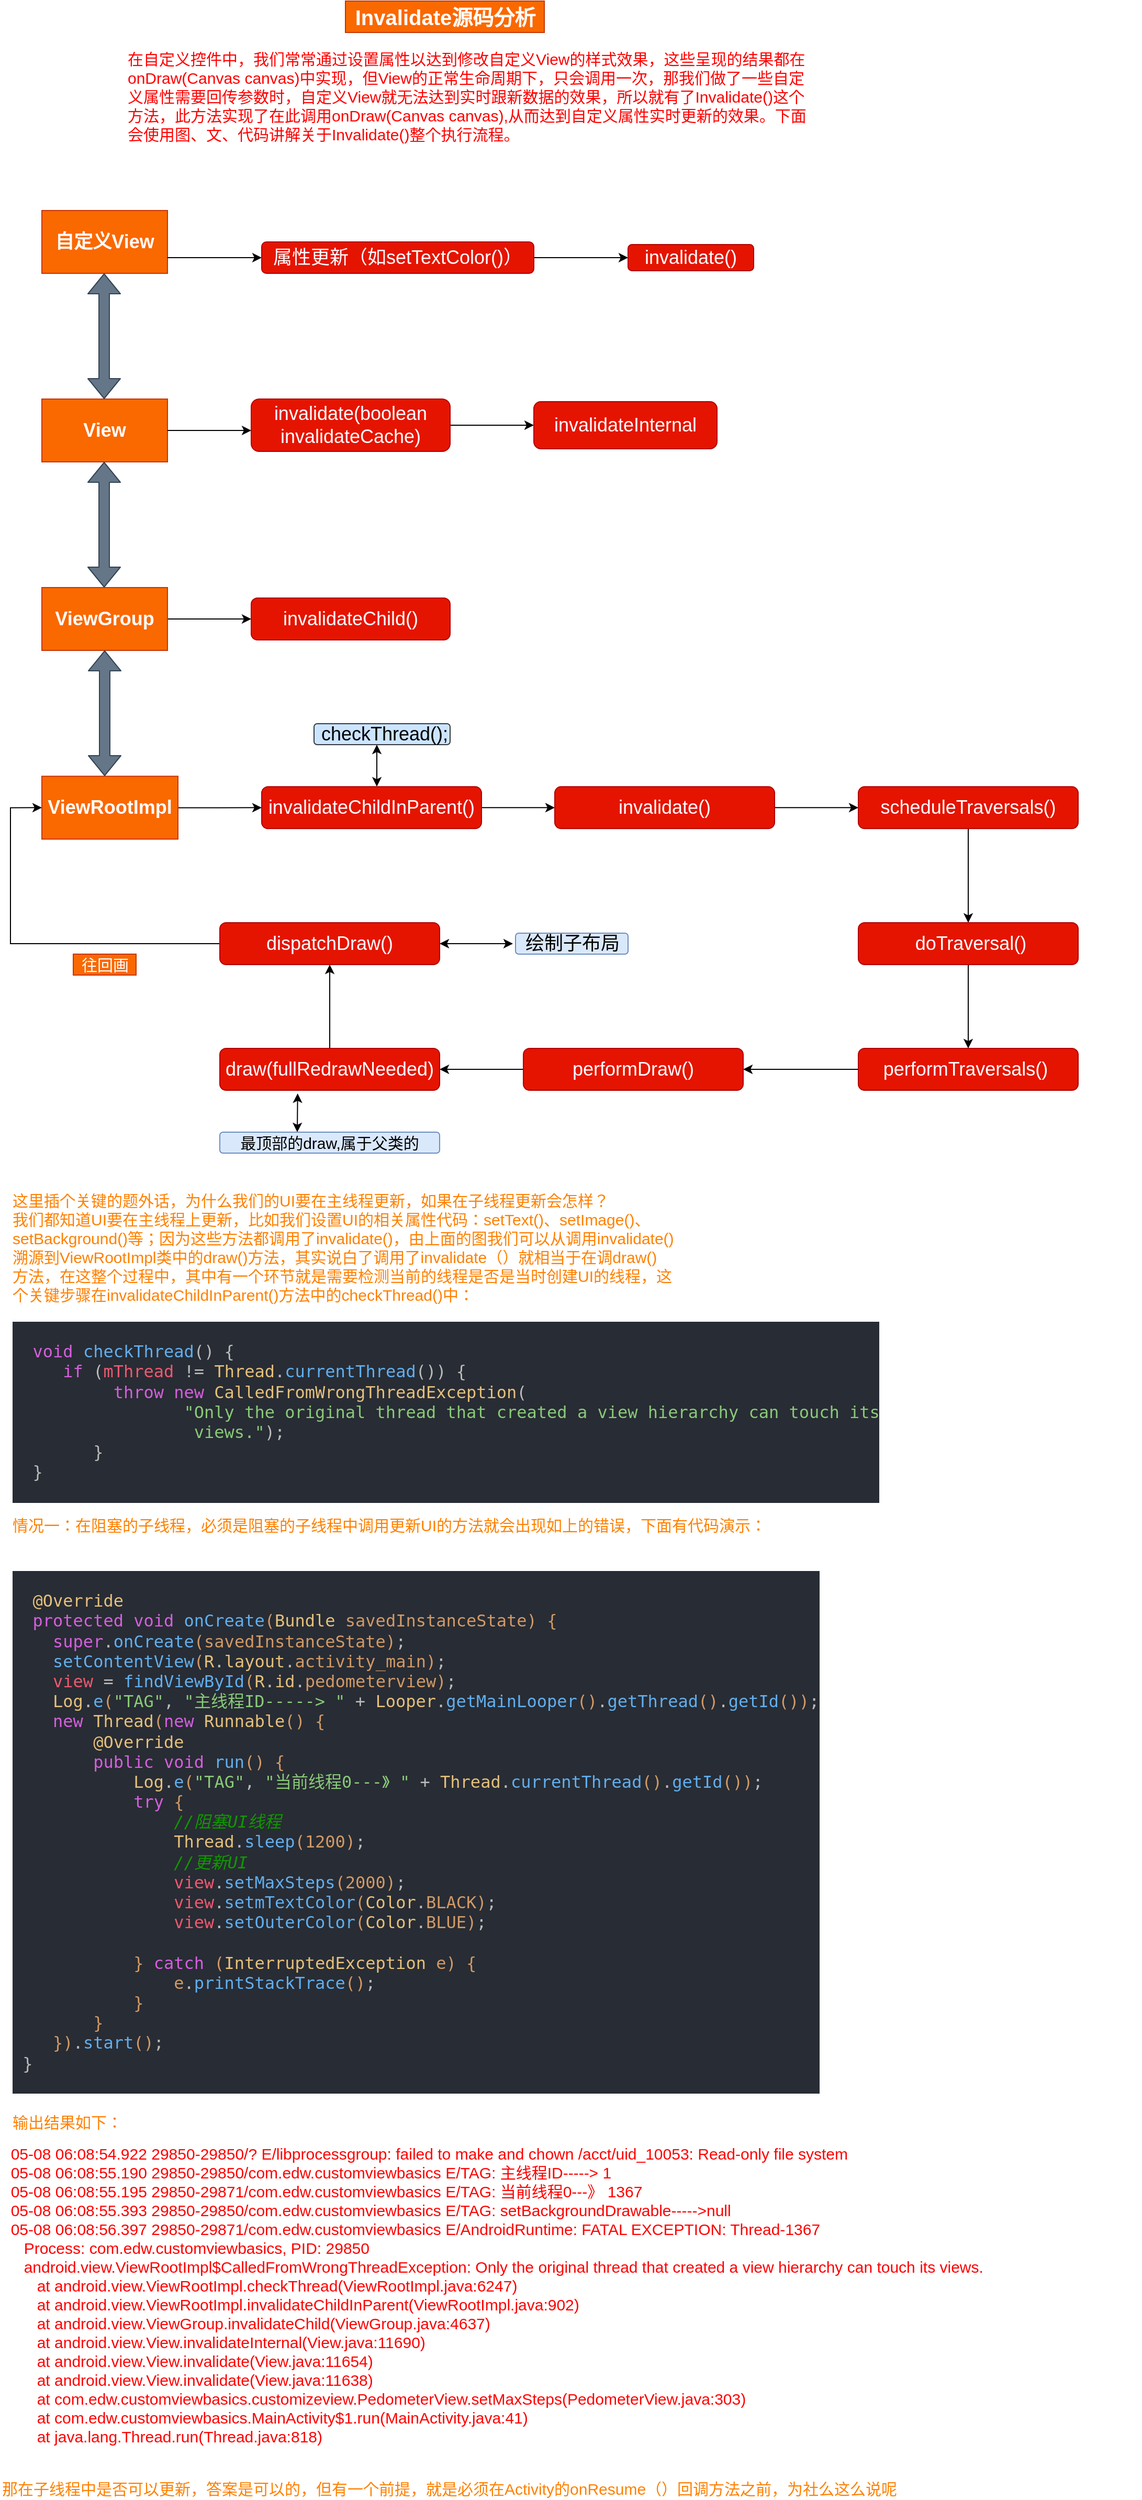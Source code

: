 <mxfile version="14.5.1" type="device"><diagram id="WQ3ZYZ-R_8mcEnMmjO6h" name="第 1 页"><mxGraphModel dx="1474" dy="644" grid="1" gridSize="10" guides="1" tooltips="1" connect="1" arrows="1" fold="1" page="1" pageScale="1" pageWidth="1169" pageHeight="827" math="0" shadow="0"><root><mxCell id="0"/><mxCell id="1" parent="0"/><mxCell id="GKArNC547Ek0afUjWglh-1" value="Invalidate源码分析" style="text;html=1;align=center;verticalAlign=middle;resizable=0;points=[];autosize=1;fillColor=#fa6800;strokeColor=#C73500;fontColor=#ffffff;fontStyle=1;fontSize=20;" parent="1" vertex="1"><mxGeometry x="440" y="80" width="190" height="30" as="geometry"/></mxCell><mxCell id="GKArNC547Ek0afUjWglh-2" value="在自定义控件中，我们常常通过设置属性以达到修改自定义View的样式效果，这些呈现的结果都在&lt;br style=&quot;font-size: 15px&quot;&gt;onDraw(Canvas canvas)中实现，但View的正常生命周期下，只会调用一次，那我们做了一些自定&lt;br&gt;义属性需要回传参数时，自定义View就无法达到实时跟新数据的效果，所以就有了Invalidate()这个&lt;br&gt;方法，此方法实现了在此调用onDraw(Canvas canvas),从而达到自定义属性实时更新的效果。下面&lt;br&gt;会使用图、文、代码讲解关于Invalidate()整个执行流程。&lt;br&gt;&lt;br&gt;&amp;nbsp; &amp;nbsp; &amp;nbsp; &amp;nbsp; &amp;nbsp; &amp;nbsp; &amp;nbsp; &amp;nbsp; &amp;nbsp; &amp;nbsp; &amp;nbsp; &amp;nbsp; &amp;nbsp; &amp;nbsp; &amp;nbsp; &amp;nbsp; &amp;nbsp; &amp;nbsp; &amp;nbsp; &amp;nbsp; &amp;nbsp; &amp;nbsp; &amp;nbsp; &amp;nbsp; &amp;nbsp; &amp;nbsp;&lt;br&gt;" style="text;html=1;align=left;verticalAlign=top;resizable=0;points=[];autosize=1;fontSize=15;fontColor=#FF0000;" parent="1" vertex="1"><mxGeometry x="230" y="120" width="660" height="130" as="geometry"/></mxCell><mxCell id="GKArNC547Ek0afUjWglh-3" value="自定义View" style="rounded=0;whiteSpace=wrap;html=1;fontSize=18;fontColor=#ffffff;align=center;fontStyle=1;fillColor=#fa6800;strokeColor=#C73500;" parent="1" vertex="1"><mxGeometry x="150" y="280" width="120" height="60" as="geometry"/></mxCell><mxCell id="GKArNC547Ek0afUjWglh-4" value="" style="endArrow=classic;html=1;fontSize=18;fontColor=#FF0000;exitX=1;exitY=0.75;exitDx=0;exitDy=0;" parent="1" source="GKArNC547Ek0afUjWglh-3" edge="1"><mxGeometry width="50" height="50" relative="1" as="geometry"><mxPoint x="330" y="330" as="sourcePoint"/><mxPoint x="360" y="325" as="targetPoint"/></mxGeometry></mxCell><mxCell id="GKArNC547Ek0afUjWglh-11" value="" style="edgeStyle=orthogonalEdgeStyle;rounded=0;orthogonalLoop=1;jettySize=auto;html=1;fontSize=18;fontColor=#FF0000;" parent="1" source="GKArNC547Ek0afUjWglh-5" target="GKArNC547Ek0afUjWglh-10" edge="1"><mxGeometry relative="1" as="geometry"/></mxCell><mxCell id="GKArNC547Ek0afUjWglh-5" value="属性更新（如setTextColor()）" style="rounded=1;whiteSpace=wrap;html=1;fontSize=18;fontColor=#ffffff;align=center;fillColor=#e51400;strokeColor=#B20000;" parent="1" vertex="1"><mxGeometry x="360" y="310" width="260" height="30" as="geometry"/></mxCell><mxCell id="GKArNC547Ek0afUjWglh-7" value="View" style="rounded=0;whiteSpace=wrap;html=1;fontSize=18;fontColor=#ffffff;align=center;fontStyle=1;fillColor=#fa6800;strokeColor=#C73500;" parent="1" vertex="1"><mxGeometry x="150" y="460" width="120" height="60" as="geometry"/></mxCell><mxCell id="GKArNC547Ek0afUjWglh-8" value="" style="endArrow=classic;html=1;fontSize=18;fontColor=#FF0000;exitX=1;exitY=0.5;exitDx=0;exitDy=0;" parent="1" source="GKArNC547Ek0afUjWglh-7" edge="1"><mxGeometry width="50" height="50" relative="1" as="geometry"><mxPoint x="320" y="520" as="sourcePoint"/><mxPoint x="350" y="490" as="targetPoint"/></mxGeometry></mxCell><mxCell id="GKArNC547Ek0afUjWglh-13" value="" style="edgeStyle=orthogonalEdgeStyle;rounded=0;orthogonalLoop=1;jettySize=auto;html=1;fontSize=18;fontColor=#FF0000;" parent="1" source="GKArNC547Ek0afUjWglh-9" target="GKArNC547Ek0afUjWglh-12" edge="1"><mxGeometry relative="1" as="geometry"/></mxCell><mxCell id="GKArNC547Ek0afUjWglh-9" value="invalidate(boolean invalidateCache)" style="rounded=1;whiteSpace=wrap;html=1;fontSize=18;fontColor=#ffffff;align=center;fillColor=#e51400;strokeColor=#B20000;" parent="1" vertex="1"><mxGeometry x="350" y="460" width="190" height="50" as="geometry"/></mxCell><mxCell id="GKArNC547Ek0afUjWglh-10" value="invalidate()" style="whiteSpace=wrap;html=1;rounded=1;fontSize=18;fontColor=#ffffff;strokeColor=#B20000;fillColor=#e51400;" parent="1" vertex="1"><mxGeometry x="710" y="312.5" width="120" height="25" as="geometry"/></mxCell><mxCell id="GKArNC547Ek0afUjWglh-12" value="invalidateInternal" style="whiteSpace=wrap;html=1;rounded=1;fontSize=18;fontColor=#ffffff;strokeColor=#B20000;fillColor=#e51400;" parent="1" vertex="1"><mxGeometry x="620" y="462.5" width="175" height="45" as="geometry"/></mxCell><mxCell id="GKArNC547Ek0afUjWglh-19" value="" style="edgeStyle=orthogonalEdgeStyle;rounded=0;orthogonalLoop=1;jettySize=auto;html=1;fontSize=18;fontColor=#FF0000;" parent="1" source="GKArNC547Ek0afUjWglh-16" target="GKArNC547Ek0afUjWglh-18" edge="1"><mxGeometry relative="1" as="geometry"/></mxCell><mxCell id="GKArNC547Ek0afUjWglh-16" value="ViewGroup" style="rounded=0;whiteSpace=wrap;html=1;fontSize=18;fontColor=#ffffff;align=center;fontStyle=1;fillColor=#fa6800;strokeColor=#C73500;" parent="1" vertex="1"><mxGeometry x="150" y="640" width="120" height="60" as="geometry"/></mxCell><mxCell id="GKArNC547Ek0afUjWglh-18" value="invalidateChild()" style="whiteSpace=wrap;html=1;rounded=1;fontSize=18;fontColor=#ffffff;strokeColor=#B20000;fillColor=#e51400;" parent="1" vertex="1"><mxGeometry x="350" y="650" width="190" height="40" as="geometry"/></mxCell><mxCell id="GKArNC547Ek0afUjWglh-30" value="" style="edgeStyle=orthogonalEdgeStyle;rounded=0;orthogonalLoop=1;jettySize=auto;html=1;fontSize=18;fontColor=#FF0000;" parent="1" source="GKArNC547Ek0afUjWglh-20" target="GKArNC547Ek0afUjWglh-29" edge="1"><mxGeometry relative="1" as="geometry"/></mxCell><mxCell id="GKArNC547Ek0afUjWglh-20" value="invalidateChildInParent()" style="whiteSpace=wrap;html=1;rounded=1;fontSize=18;fontColor=#ffffff;strokeColor=#B20000;fillColor=#e51400;" parent="1" vertex="1"><mxGeometry x="360" y="830.18" width="210" height="40" as="geometry"/></mxCell><mxCell id="GKArNC547Ek0afUjWglh-25" value="" style="edgeStyle=orthogonalEdgeStyle;rounded=0;orthogonalLoop=1;jettySize=auto;html=1;fontSize=18;fontColor=#FF0000;" parent="1" source="GKArNC547Ek0afUjWglh-22" edge="1"><mxGeometry relative="1" as="geometry"><mxPoint x="360" y="850.18" as="targetPoint"/></mxGeometry></mxCell><mxCell id="GKArNC547Ek0afUjWglh-22" value="ViewRootImpl" style="rounded=0;whiteSpace=wrap;html=1;fontSize=18;fontColor=#ffffff;align=center;fontStyle=1;fillColor=#fa6800;strokeColor=#C73500;" parent="1" vertex="1"><mxGeometry x="150" y="820.18" width="130" height="60" as="geometry"/></mxCell><mxCell id="GKArNC547Ek0afUjWglh-26" value="" style="endArrow=classic;startArrow=classic;html=1;fontSize=18;fontColor=#FF0000;" parent="1" edge="1"><mxGeometry width="50" height="50" relative="1" as="geometry"><mxPoint x="470" y="830" as="sourcePoint"/><mxPoint x="470" y="790" as="targetPoint"/></mxGeometry></mxCell><mxCell id="GKArNC547Ek0afUjWglh-28" value="&amp;nbsp;checkThread();" style="whiteSpace=wrap;html=1;rounded=1;fontSize=18;strokeColor=#36393d;fillColor=#cce5ff;" parent="1" vertex="1"><mxGeometry x="410" y="770" width="130" height="20" as="geometry"/></mxCell><mxCell id="GKArNC547Ek0afUjWglh-32" value="" style="edgeStyle=orthogonalEdgeStyle;rounded=0;orthogonalLoop=1;jettySize=auto;html=1;fontSize=18;fontColor=#FF0000;" parent="1" source="GKArNC547Ek0afUjWglh-29" target="GKArNC547Ek0afUjWglh-31" edge="1"><mxGeometry relative="1" as="geometry"/></mxCell><mxCell id="GKArNC547Ek0afUjWglh-29" value="invalidate()" style="whiteSpace=wrap;html=1;rounded=1;fontSize=18;fontColor=#ffffff;strokeColor=#B20000;fillColor=#e51400;" parent="1" vertex="1"><mxGeometry x="640" y="830.18" width="210" height="40" as="geometry"/></mxCell><mxCell id="GKArNC547Ek0afUjWglh-34" value="" style="edgeStyle=orthogonalEdgeStyle;rounded=0;orthogonalLoop=1;jettySize=auto;html=1;fontSize=18;fontColor=#FF0000;" parent="1" source="GKArNC547Ek0afUjWglh-31" target="GKArNC547Ek0afUjWglh-33" edge="1"><mxGeometry relative="1" as="geometry"/></mxCell><mxCell id="GKArNC547Ek0afUjWglh-31" value="scheduleTraversals()" style="whiteSpace=wrap;html=1;rounded=1;fontSize=18;fontColor=#ffffff;strokeColor=#B20000;fillColor=#e51400;" parent="1" vertex="1"><mxGeometry x="930" y="830.18" width="210" height="40" as="geometry"/></mxCell><mxCell id="GKArNC547Ek0afUjWglh-36" value="" style="edgeStyle=orthogonalEdgeStyle;rounded=0;orthogonalLoop=1;jettySize=auto;html=1;fontSize=18;fontColor=#FF0000;" parent="1" source="GKArNC547Ek0afUjWglh-33" target="GKArNC547Ek0afUjWglh-35" edge="1"><mxGeometry relative="1" as="geometry"/></mxCell><mxCell id="GKArNC547Ek0afUjWglh-33" value="&amp;nbsp;doTraversal()" style="whiteSpace=wrap;html=1;rounded=1;fontSize=18;fontColor=#ffffff;strokeColor=#B20000;fillColor=#e51400;" parent="1" vertex="1"><mxGeometry x="930" y="960" width="210" height="40" as="geometry"/></mxCell><mxCell id="GKArNC547Ek0afUjWglh-38" value="" style="edgeStyle=orthogonalEdgeStyle;rounded=0;orthogonalLoop=1;jettySize=auto;html=1;fontSize=18;fontColor=#FF0000;" parent="1" source="GKArNC547Ek0afUjWglh-35" target="GKArNC547Ek0afUjWglh-37" edge="1"><mxGeometry relative="1" as="geometry"/></mxCell><mxCell id="GKArNC547Ek0afUjWglh-35" value="performTraversals()&amp;nbsp;" style="whiteSpace=wrap;html=1;rounded=1;fontSize=18;fontColor=#ffffff;strokeColor=#B20000;fillColor=#e51400;" parent="1" vertex="1"><mxGeometry x="930" y="1080" width="210" height="40" as="geometry"/></mxCell><mxCell id="GKArNC547Ek0afUjWglh-40" value="" style="edgeStyle=orthogonalEdgeStyle;rounded=0;orthogonalLoop=1;jettySize=auto;html=1;fontSize=18;fontColor=#FF0000;" parent="1" source="GKArNC547Ek0afUjWglh-37" target="GKArNC547Ek0afUjWglh-39" edge="1"><mxGeometry relative="1" as="geometry"/></mxCell><mxCell id="GKArNC547Ek0afUjWglh-37" value="performDraw()" style="whiteSpace=wrap;html=1;rounded=1;fontSize=18;fontColor=#ffffff;strokeColor=#B20000;fillColor=#e51400;" parent="1" vertex="1"><mxGeometry x="610" y="1080" width="210" height="40" as="geometry"/></mxCell><mxCell id="XiK8jEVasM0qeNy1GaJM-2" value="" style="edgeStyle=orthogonalEdgeStyle;rounded=0;orthogonalLoop=1;jettySize=auto;html=1;" parent="1" source="GKArNC547Ek0afUjWglh-39" target="XiK8jEVasM0qeNy1GaJM-1" edge="1"><mxGeometry relative="1" as="geometry"/></mxCell><mxCell id="GKArNC547Ek0afUjWglh-39" value="draw(fullRedrawNeeded)" style="whiteSpace=wrap;html=1;rounded=1;fontSize=18;fontColor=#ffffff;strokeColor=#B20000;fillColor=#e51400;" parent="1" vertex="1"><mxGeometry x="320" y="1080" width="210" height="40" as="geometry"/></mxCell><mxCell id="GKArNC547Ek0afUjWglh-42" value="这里插个关键的题外话，为什么我们的UI要在主线程更新，如果在子线程更新会怎样？&lt;br&gt;我们都知道UI要在主线程上更新，比如我们设置UI的相关属性代码：setText()、setImage()、&lt;br&gt;setBackground()等；因为这些方法都调用了invalidate()，由上面的图我们可以从调用invalidate()&lt;br&gt;溯源到ViewRootImpl类中的draw()方法，其实说白了调用了invalidate（）就相当于在调draw()&lt;br&gt;方法，在这整个过程中，其中有一个环节就是需要检测当前的线程是否是当时创建UI的线程，这&lt;br&gt;个关键步骤在invalidateChildInParent()方法中的checkThread()中：&lt;br&gt;&lt;pre style=&quot;background-color: #282c34 ; color: #bbbbbb ; font-family: &amp;#34;droid sans mono slashed&amp;#34; , monospace ; font-size: 12.0pt&quot;&gt;&lt;span style=&quot;color: #d55fde&quot;&gt;&lt;br&gt;  void &lt;/span&gt;&lt;span style=&quot;color: #61afef&quot;&gt;checkThread&lt;/span&gt;() {&lt;br&gt;     &lt;span style=&quot;color: #d55fde&quot;&gt;if &lt;/span&gt;(&lt;span style=&quot;color: #ef596f&quot;&gt;mThread &lt;/span&gt;!= &lt;span style=&quot;color: #e5c07b&quot;&gt;Thread&lt;/span&gt;.&lt;span style=&quot;color: #61afef&quot;&gt;currentThread&lt;/span&gt;()) {&lt;br&gt;          &lt;span style=&quot;color: #d55fde&quot;&gt;throw new &lt;/span&gt;&lt;span style=&quot;color: #e5c07b&quot;&gt;CalledFromWrongThreadException&lt;/span&gt;(&lt;br&gt;                 &lt;span style=&quot;color: #89ca78&quot;&gt;&quot;Only the original thread that created a view hierarchy can touch its&lt;br/&gt;                  views.&quot;&lt;/span&gt;);&lt;br&gt;        }&lt;br&gt;  }&lt;br&gt;&lt;br&gt;&lt;/pre&gt;" style="text;html=1;align=left;verticalAlign=top;resizable=0;points=[];autosize=1;fontSize=15;fontColor=#FF8000;" parent="1" vertex="1"><mxGeometry x="120" y="1210" width="700" height="300" as="geometry"/></mxCell><mxCell id="GKArNC547Ek0afUjWglh-43" value="情况一：在阻塞的子线程，必须是阻塞的子线程中调用更新UI的方法就会出现如上的错误，下面有代码演示：&lt;br&gt;&lt;br&gt;&lt;pre style=&quot;background-color: #282c34 ; color: #bbbbbb ; font-family: &amp;#34;droid sans mono slashed&amp;#34; , monospace ; font-size: 12.0pt&quot;&gt;&lt;pre style=&quot;font-family: &amp;#34;droid sans mono slashed&amp;#34; , monospace ; font-size: 12pt&quot;&gt;&lt;span style=&quot;color: #e5c07b&quot;&gt;&lt;br&gt;  @Override&lt;br&gt;&lt;/span&gt;&lt;span style=&quot;color: #d55fde&quot;&gt;  protected void &lt;/span&gt;&lt;span style=&quot;color: #61afef&quot;&gt;onCreate&lt;/span&gt;&lt;span style=&quot;color: #d19a66&quot;&gt;(&lt;/span&gt;&lt;span style=&quot;color: #e5c07b&quot;&gt;Bundle &lt;/span&gt;&lt;span style=&quot;color: #d19a66&quot;&gt;savedInstanceState) {&lt;br&gt;&lt;/span&gt;&lt;span style=&quot;color: #d19a66&quot;&gt;    &lt;/span&gt;&lt;span style=&quot;color: #d55fde&quot;&gt;super&lt;/span&gt;.&lt;span style=&quot;color: #61afef&quot;&gt;onCreate&lt;/span&gt;&lt;span style=&quot;color: #d19a66&quot;&gt;(savedInstanceState)&lt;/span&gt;;&lt;br&gt;    &lt;span style=&quot;color: #61afef&quot;&gt;setContentView&lt;/span&gt;&lt;span style=&quot;color: #d19a66&quot;&gt;(&lt;/span&gt;&lt;span style=&quot;color: #e5c07b&quot;&gt;R&lt;/span&gt;.&lt;span style=&quot;color: #e5c07b&quot;&gt;layout&lt;/span&gt;.&lt;span style=&quot;color: #d19a66&quot;&gt;activity_main)&lt;/span&gt;;&lt;br&gt;    &lt;span style=&quot;color: #ef596f&quot;&gt;view &lt;/span&gt;= &lt;span style=&quot;color: #61afef&quot;&gt;findViewById&lt;/span&gt;&lt;span style=&quot;color: #d19a66&quot;&gt;(&lt;/span&gt;&lt;span style=&quot;color: #e5c07b&quot;&gt;R&lt;/span&gt;.&lt;span style=&quot;color: #e5c07b&quot;&gt;id&lt;/span&gt;.&lt;span style=&quot;color: #d19a66&quot;&gt;pedometerview)&lt;/span&gt;;&lt;br&gt;    &lt;span style=&quot;color: #e5c07b&quot;&gt;Log&lt;/span&gt;.&lt;span style=&quot;color: #61afef&quot;&gt;e&lt;/span&gt;&lt;span style=&quot;color: #d19a66&quot;&gt;(&lt;/span&gt;&lt;span style=&quot;color: #89ca78&quot;&gt;&quot;TAG&quot;&lt;/span&gt;, &lt;span style=&quot;color: #89ca78&quot;&gt;&quot;&lt;/span&gt;&lt;span style=&quot;color: #89ca78 ; font-family: &amp;#34;宋体&amp;#34; , monospace&quot;&gt;主线程&lt;/span&gt;&lt;span style=&quot;color: #89ca78&quot;&gt;ID-----&amp;gt; &quot; &lt;/span&gt;+ &lt;span style=&quot;color: #e5c07b&quot;&gt;Looper&lt;/span&gt;.&lt;span style=&quot;color: #61afef&quot;&gt;getMainLooper&lt;/span&gt;&lt;span style=&quot;color: #d19a66&quot;&gt;()&lt;/span&gt;.&lt;span style=&quot;color: #61afef&quot;&gt;getThread&lt;/span&gt;&lt;span style=&quot;color: #d19a66&quot;&gt;()&lt;/span&gt;.&lt;span style=&quot;color: #61afef&quot;&gt;getId&lt;/span&gt;&lt;span style=&quot;color: #d19a66&quot;&gt;())&lt;/span&gt;;&lt;br&gt;    &lt;span style=&quot;color: #d55fde&quot;&gt;new &lt;/span&gt;&lt;span style=&quot;color: #e5c07b&quot;&gt;Thread&lt;/span&gt;&lt;span style=&quot;color: #d19a66&quot;&gt;(&lt;/span&gt;&lt;span style=&quot;color: #d55fde&quot;&gt;new &lt;/span&gt;&lt;span style=&quot;color: #e5c07b&quot;&gt;Runnable&lt;/span&gt;&lt;span style=&quot;color: #d19a66&quot;&gt;() {&lt;br&gt;&lt;/span&gt;&lt;span style=&quot;color: #d19a66&quot;&gt;        &lt;/span&gt;&lt;span style=&quot;color: #e5c07b&quot;&gt;@Override&lt;br&gt;&lt;/span&gt;&lt;span style=&quot;color: #e5c07b&quot;&gt;        &lt;/span&gt;&lt;span style=&quot;color: #d55fde&quot;&gt;public void &lt;/span&gt;&lt;span style=&quot;color: #61afef&quot;&gt;run&lt;/span&gt;&lt;span style=&quot;color: #d19a66&quot;&gt;() {&lt;br&gt;&lt;/span&gt;&lt;span style=&quot;color: #d19a66&quot;&gt;            &lt;/span&gt;&lt;span style=&quot;color: #e5c07b&quot;&gt;Log&lt;/span&gt;.&lt;span style=&quot;color: #61afef&quot;&gt;e&lt;/span&gt;&lt;span style=&quot;color: #d19a66&quot;&gt;(&lt;/span&gt;&lt;span style=&quot;color: #89ca78&quot;&gt;&quot;TAG&quot;&lt;/span&gt;, &lt;span style=&quot;color: #89ca78&quot;&gt;&quot;&lt;/span&gt;&lt;span style=&quot;color: #89ca78 ; font-family: &amp;#34;宋体&amp;#34; , monospace&quot;&gt;当前线程&lt;/span&gt;&lt;span style=&quot;color: #89ca78&quot;&gt;0---&lt;/span&gt;&lt;span style=&quot;color: #89ca78 ; font-family: &amp;#34;宋体&amp;#34; , monospace&quot;&gt;》&lt;/span&gt;&lt;span style=&quot;color: #89ca78&quot;&gt; &quot; &lt;/span&gt;+ &lt;span style=&quot;color: #e5c07b&quot;&gt;Thread&lt;/span&gt;.&lt;span style=&quot;color: #61afef&quot;&gt;currentThread&lt;/span&gt;&lt;span style=&quot;color: #d19a66&quot;&gt;()&lt;/span&gt;.&lt;span style=&quot;color: #61afef&quot;&gt;getId&lt;/span&gt;&lt;span style=&quot;color: #d19a66&quot;&gt;())&lt;/span&gt;;&lt;br&gt;            &lt;span style=&quot;color: #d55fde&quot;&gt;try &lt;/span&gt;&lt;span style=&quot;color: #d19a66&quot;&gt;{&lt;br&gt;&lt;/span&gt;&lt;span style=&quot;color: #d19a66&quot;&gt;                &lt;/span&gt;&lt;span style=&quot;color: #109800 ; font-style: italic&quot;&gt;//&lt;/span&gt;&lt;span style=&quot;color: #109800 ; font-style: italic ; font-family: &amp;#34;宋体&amp;#34; , monospace&quot;&gt;阻塞&lt;/span&gt;&lt;span style=&quot;color: #109800 ; font-style: italic&quot;&gt;UI&lt;/span&gt;&lt;span style=&quot;color: #109800 ; font-style: italic ; font-family: &amp;#34;宋体&amp;#34; , monospace&quot;&gt;线程&lt;br&gt;&lt;/span&gt;&lt;span style=&quot;color: #109800 ; font-style: italic ; font-family: &amp;#34;宋体&amp;#34; , monospace&quot;&gt;                &lt;/span&gt;&lt;span style=&quot;color: #e5c07b&quot;&gt;Thread&lt;/span&gt;.&lt;span style=&quot;color: #61afef&quot;&gt;sleep&lt;/span&gt;&lt;span style=&quot;color: #d19a66&quot;&gt;(1200)&lt;/span&gt;;&lt;br&gt;                &lt;span style=&quot;color: #109800 ; font-style: italic&quot;&gt;//&lt;/span&gt;&lt;span style=&quot;color: #109800 ; font-style: italic ; font-family: &amp;#34;宋体&amp;#34; , monospace&quot;&gt;更新&lt;/span&gt;&lt;span style=&quot;color: #109800 ; font-style: italic&quot;&gt;UI&lt;br&gt;&lt;/span&gt;&lt;span style=&quot;color: #109800 ; font-style: italic&quot;&gt;                &lt;/span&gt;&lt;span style=&quot;color: #ef596f&quot;&gt;view&lt;/span&gt;.&lt;span style=&quot;color: #61afef&quot;&gt;setMaxSteps&lt;/span&gt;&lt;span style=&quot;color: #d19a66&quot;&gt;(2000)&lt;/span&gt;;&lt;br&gt;                &lt;span style=&quot;color: #ef596f&quot;&gt;view&lt;/span&gt;.&lt;span style=&quot;color: #61afef&quot;&gt;setmTextColor&lt;/span&gt;&lt;span style=&quot;color: #d19a66&quot;&gt;(&lt;/span&gt;&lt;span style=&quot;color: #e5c07b&quot;&gt;Color&lt;/span&gt;.&lt;span style=&quot;color: #d19a66&quot;&gt;BLACK)&lt;/span&gt;;&lt;br&gt;                &lt;span style=&quot;color: #ef596f&quot;&gt;view&lt;/span&gt;.&lt;span style=&quot;color: #61afef&quot;&gt;setOuterColor&lt;/span&gt;&lt;span style=&quot;color: #d19a66&quot;&gt;(&lt;/span&gt;&lt;span style=&quot;color: #e5c07b&quot;&gt;Color&lt;/span&gt;.&lt;span style=&quot;color: #d19a66&quot;&gt;BLUE)&lt;/span&gt;;&lt;br&gt;&lt;br&gt;            &lt;span style=&quot;color: #d19a66&quot;&gt;} &lt;/span&gt;&lt;span style=&quot;color: #d55fde&quot;&gt;catch &lt;/span&gt;&lt;span style=&quot;color: #d19a66&quot;&gt;(&lt;/span&gt;&lt;span style=&quot;color: #e5c07b&quot;&gt;InterruptedException &lt;/span&gt;&lt;span style=&quot;color: #d19a66&quot;&gt;e) {&lt;br&gt;&lt;/span&gt;&lt;span style=&quot;color: #d19a66&quot;&gt;                e&lt;/span&gt;.&lt;span style=&quot;color: #61afef&quot;&gt;printStackTrace&lt;/span&gt;&lt;span style=&quot;color: #d19a66&quot;&gt;()&lt;/span&gt;;&lt;br&gt;            &lt;span style=&quot;color: #d19a66&quot;&gt;}&lt;br&gt;&lt;/span&gt;&lt;span style=&quot;color: #d19a66&quot;&gt;        }&lt;br&gt;&lt;/span&gt;&lt;span style=&quot;color: #d19a66&quot;&gt;    })&lt;/span&gt;.&lt;span style=&quot;color: #61afef&quot;&gt;start&lt;/span&gt;&lt;span style=&quot;color: #d19a66&quot;&gt;()&lt;/span&gt;;&lt;br&gt; }&lt;br&gt;&lt;br&gt;&lt;/pre&gt;&lt;/pre&gt;" style="text;html=1;align=left;verticalAlign=top;resizable=0;points=[];autosize=1;fontSize=15;fontColor=#FF8000;" parent="1" vertex="1"><mxGeometry x="120" y="1520" width="740" height="530" as="geometry"/></mxCell><mxCell id="GKArNC547Ek0afUjWglh-44" value="输出结果如下：" style="text;html=1;align=left;verticalAlign=top;resizable=0;points=[];autosize=1;fontSize=15;fontColor=#FF8000;" parent="1" vertex="1"><mxGeometry x="120" y="2090" width="120" height="20" as="geometry"/></mxCell><mxCell id="GKArNC547Ek0afUjWglh-46" value="&amp;nbsp; 05-08 06:08:54.922 29850-29850/? E/libprocessgroup: failed to make and chown /acct/uid_10053: Read-only file system&lt;br&gt;&amp;nbsp; 05-08 06:08:55.190 29850-29850/com.edw.customviewbasics E/TAG: 主线程ID-----&amp;gt; 1&lt;br&gt;&amp;nbsp; 05-08 06:08:55.195 29850-29871/com.edw.customviewbasics E/TAG: 当前线程0---》 1367&lt;br&gt;&amp;nbsp; 05-08 06:08:55.393 29850-29850/com.edw.customviewbasics E/TAG: setBackgroundDrawable-----&amp;gt;null&lt;br&gt;&amp;nbsp; 05-08 06:08:56.397 29850-29871/com.edw.customviewbasics E/AndroidRuntime: FATAL EXCEPTION: Thread-1367&lt;br&gt;&amp;nbsp; &amp;nbsp; &amp;nbsp;Process: com.edw.customviewbasics, PID: 29850&lt;br&gt;&amp;nbsp; &amp;nbsp; &amp;nbsp;android.view.ViewRootImpl$CalledFromWrongThreadException: Only the original thread that created a view hierarchy can touch its views.&lt;br&gt;&amp;nbsp; &amp;nbsp; &amp;nbsp; &amp;nbsp; at android.view.ViewRootImpl.checkThread(ViewRootImpl.java:6247)&lt;br&gt;&amp;nbsp; &amp;nbsp; &amp;nbsp; &amp;nbsp; at android.view.ViewRootImpl.invalidateChildInParent(ViewRootImpl.java:902)&lt;br&gt;&amp;nbsp; &amp;nbsp; &amp;nbsp; &amp;nbsp; at android.view.ViewGroup.invalidateChild(ViewGroup.java:4637)&lt;br&gt;&amp;nbsp; &amp;nbsp; &amp;nbsp; &amp;nbsp; at android.view.View.invalidateInternal(View.java:11690)&lt;br&gt;&amp;nbsp; &amp;nbsp; &amp;nbsp; &amp;nbsp; at android.view.View.invalidate(View.java:11654)&lt;br&gt;&amp;nbsp; &amp;nbsp; &amp;nbsp; &amp;nbsp; at android.view.View.invalidate(View.java:11638)&lt;br&gt;&amp;nbsp; &amp;nbsp; &amp;nbsp; &amp;nbsp; at com.edw.customviewbasics.customizeview.PedometerView.setMaxSteps(PedometerView.java:303)&lt;br&gt;&amp;nbsp; &amp;nbsp; &amp;nbsp; &amp;nbsp; at com.edw.customviewbasics.MainActivity$1.run(MainActivity.java:41)&lt;br&gt;&amp;nbsp; &amp;nbsp; &amp;nbsp; &amp;nbsp; at java.lang.Thread.run(Thread.java:818)" style="text;whiteSpace=wrap;html=1;fontSize=15;fontColor=#FF0000;" parent="1" vertex="1"><mxGeometry x="110" y="2120" width="1090" height="300" as="geometry"/></mxCell><mxCell id="GKArNC547Ek0afUjWglh-47" value="那在子线程中是否可以更新，答案是可以的，但有一个前提，就是必须在Activity的onResume（）回调方法之前，为社么这么说呢" style="text;html=1;align=left;verticalAlign=top;resizable=0;points=[];autosize=1;fontSize=15;fontColor=#FF8000;" parent="1" vertex="1"><mxGeometry x="110" y="2440" width="870" height="20" as="geometry"/></mxCell><mxCell id="XiK8jEVasM0qeNy1GaJM-9" value="" style="edgeStyle=orthogonalEdgeStyle;rounded=0;orthogonalLoop=1;jettySize=auto;html=1;fontSize=15;entryX=0;entryY=0.5;entryDx=0;entryDy=0;" parent="1" source="XiK8jEVasM0qeNy1GaJM-1" target="GKArNC547Ek0afUjWglh-22" edge="1"><mxGeometry relative="1" as="geometry"><mxPoint x="120" y="850" as="targetPoint"/><Array as="points"><mxPoint x="120" y="980"/><mxPoint x="120" y="850"/></Array></mxGeometry></mxCell><mxCell id="XiK8jEVasM0qeNy1GaJM-1" value="dispatchDraw()" style="whiteSpace=wrap;html=1;rounded=1;fontSize=18;fontColor=#ffffff;strokeColor=#B20000;fillColor=#e51400;" parent="1" vertex="1"><mxGeometry x="320" y="960" width="210" height="40" as="geometry"/></mxCell><mxCell id="XiK8jEVasM0qeNy1GaJM-4" value="" style="endArrow=classic;startArrow=classic;html=1;entryX=0.354;entryY=1.075;entryDx=0;entryDy=0;entryPerimeter=0;" parent="1" target="GKArNC547Ek0afUjWglh-39" edge="1"><mxGeometry width="50" height="50" relative="1" as="geometry"><mxPoint x="394" y="1160" as="sourcePoint"/><mxPoint x="430" y="970" as="targetPoint"/></mxGeometry></mxCell><mxCell id="XiK8jEVasM0qeNy1GaJM-5" value="最顶部的draw,属于父类的" style="whiteSpace=wrap;html=1;rounded=1;fontSize=15;strokeColor=#6c8ebf;fillColor=#dae8fc;" parent="1" vertex="1"><mxGeometry x="320" y="1160" width="210" height="20" as="geometry"/></mxCell><mxCell id="XiK8jEVasM0qeNy1GaJM-6" value="" style="endArrow=classic;startArrow=classic;html=1;fontSize=15;entryX=1;entryY=0.5;entryDx=0;entryDy=0;" parent="1" target="XiK8jEVasM0qeNy1GaJM-1" edge="1"><mxGeometry width="50" height="50" relative="1" as="geometry"><mxPoint x="600" y="980" as="sourcePoint"/><mxPoint x="430" y="970" as="targetPoint"/></mxGeometry></mxCell><mxCell id="XiK8jEVasM0qeNy1GaJM-7" value="绘制子布局" style="whiteSpace=wrap;html=1;rounded=1;fontSize=18;strokeColor=#6c8ebf;fillColor=#dae8fc;" parent="1" vertex="1"><mxGeometry x="602.5" y="970" width="107.5" height="20" as="geometry"/></mxCell><mxCell id="XiK8jEVasM0qeNy1GaJM-11" value="" style="shape=flexArrow;endArrow=classic;startArrow=classic;html=1;fontSize=15;entryX=0.5;entryY=1;entryDx=0;entryDy=0;fillColor=#647687;strokeColor=#314354;" parent="1" edge="1"><mxGeometry width="50" height="50" relative="1" as="geometry"><mxPoint x="210" y="820" as="sourcePoint"/><mxPoint x="210" y="700" as="targetPoint"/></mxGeometry></mxCell><mxCell id="XiK8jEVasM0qeNy1GaJM-12" value="" style="shape=flexArrow;endArrow=classic;startArrow=classic;html=1;fontSize=15;entryX=0.5;entryY=1;entryDx=0;entryDy=0;fillColor=#647687;strokeColor=#314354;" parent="1" edge="1"><mxGeometry width="50" height="50" relative="1" as="geometry"><mxPoint x="209.5" y="640" as="sourcePoint"/><mxPoint x="209.5" y="520" as="targetPoint"/></mxGeometry></mxCell><mxCell id="XiK8jEVasM0qeNy1GaJM-13" value="" style="shape=flexArrow;endArrow=classic;startArrow=classic;html=1;fontSize=15;entryX=0.5;entryY=1;entryDx=0;entryDy=0;fillColor=#647687;strokeColor=#314354;" parent="1" edge="1"><mxGeometry width="50" height="50" relative="1" as="geometry"><mxPoint x="209.5" y="460" as="sourcePoint"/><mxPoint x="209.5" y="340" as="targetPoint"/></mxGeometry></mxCell><mxCell id="XiK8jEVasM0qeNy1GaJM-14" value="往回画" style="text;html=1;align=center;verticalAlign=middle;resizable=0;points=[];autosize=1;fontSize=15;fillColor=#fa6800;strokeColor=#C73500;fontColor=#ffffff;" parent="1" vertex="1"><mxGeometry x="180" y="990" width="60" height="20" as="geometry"/></mxCell></root></mxGraphModel></diagram></mxfile>